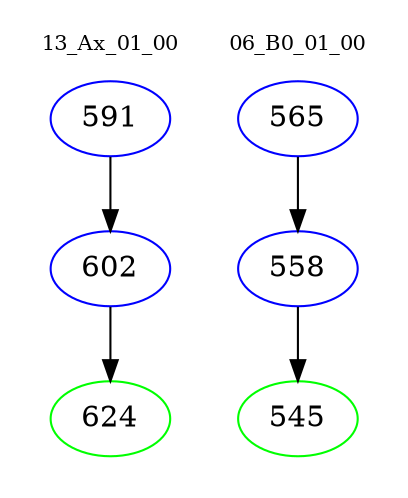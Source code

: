 digraph{
subgraph cluster_0 {
color = white
label = "13_Ax_01_00";
fontsize=10;
T0_591 [label="591", color="blue"]
T0_591 -> T0_602 [color="black"]
T0_602 [label="602", color="blue"]
T0_602 -> T0_624 [color="black"]
T0_624 [label="624", color="green"]
}
subgraph cluster_1 {
color = white
label = "06_B0_01_00";
fontsize=10;
T1_565 [label="565", color="blue"]
T1_565 -> T1_558 [color="black"]
T1_558 [label="558", color="blue"]
T1_558 -> T1_545 [color="black"]
T1_545 [label="545", color="green"]
}
}
